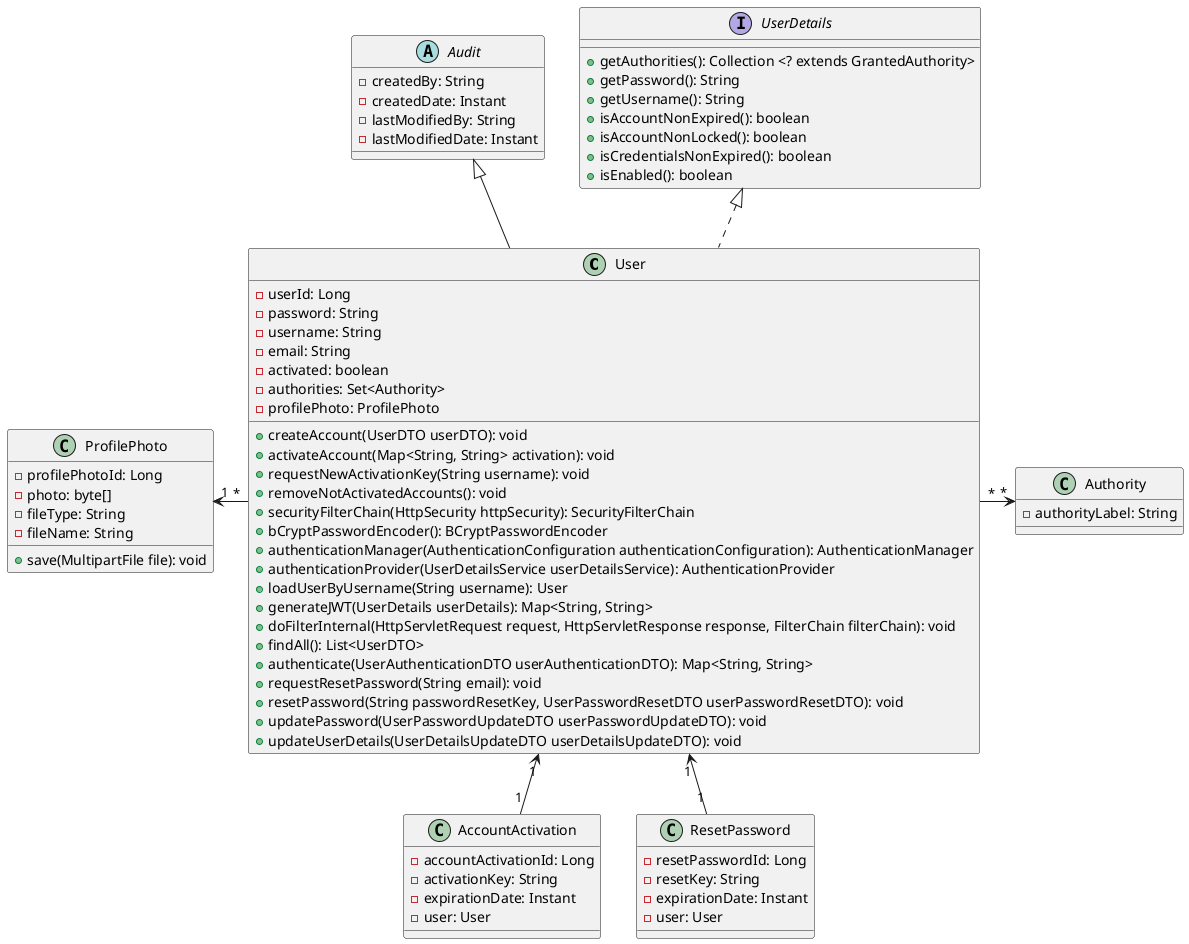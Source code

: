 @startuml shopclassdiagram

User "*" -right-> "*" Authority
User "1" <-down- "1" AccountActivation
User "*" -left-> "1" ProfilePhoto
User "1" <-down- "1" ResetPassword


abstract class Audit {
    - createdBy: String
    - createdDate: Instant
    - lastModifiedBy: String
    - lastModifiedDate: Instant
}

interface UserDetails {
    + getAuthorities(): Collection <? extends GrantedAuthority>
    + getPassword(): String
    + getUsername(): String
    + isAccountNonExpired(): boolean
    + isAccountNonLocked(): boolean
    + isCredentialsNonExpired(): boolean
    + isEnabled(): boolean
}

class User extends Audit
class User implements UserDetails
class User {
    - userId: Long
    - password: String
    - username: String
    - email: String
    - activated: boolean
    - authorities: Set<Authority>
    - profilePhoto: ProfilePhoto
    + createAccount(UserDTO userDTO): void
    + activateAccount(Map<String, String> activation): void
    + requestNewActivationKey(String username): void
    + removeNotActivatedAccounts(): void
    + securityFilterChain(HttpSecurity httpSecurity): SecurityFilterChain
    + bCryptPasswordEncoder(): BCryptPasswordEncoder
    + authenticationManager(AuthenticationConfiguration authenticationConfiguration): AuthenticationManager
    + authenticationProvider(UserDetailsService userDetailsService): AuthenticationProvider
    + loadUserByUsername(String username): User
    + generateJWT(UserDetails userDetails): Map<String, String>
    + doFilterInternal(HttpServletRequest request, HttpServletResponse response, FilterChain filterChain): void
    + findAll(): List<UserDTO>
    + authenticate(UserAuthenticationDTO userAuthenticationDTO): Map<String, String>
    + requestResetPassword(String email): void
    + resetPassword(String passwordResetKey, UserPasswordResetDTO userPasswordResetDTO): void
    + updatePassword(UserPasswordUpdateDTO userPasswordUpdateDTO): void
    + updateUserDetails(UserDetailsUpdateDTO userDetailsUpdateDTO): void
}

class Authority {
    - authorityLabel: String
}

class AccountActivation {
    - accountActivationId: Long
    - activationKey: String
    - expirationDate: Instant
    - user: User
}

class ProfilePhoto {
    - profilePhotoId: Long
    - photo: byte[]
    - fileType: String
    - fileName: String
    + save(MultipartFile file): void
}

class ResetPassword {
    - resetPasswordId: Long
    - resetKey: String
    - expirationDate: Instant
    - user: User
}

@enduml